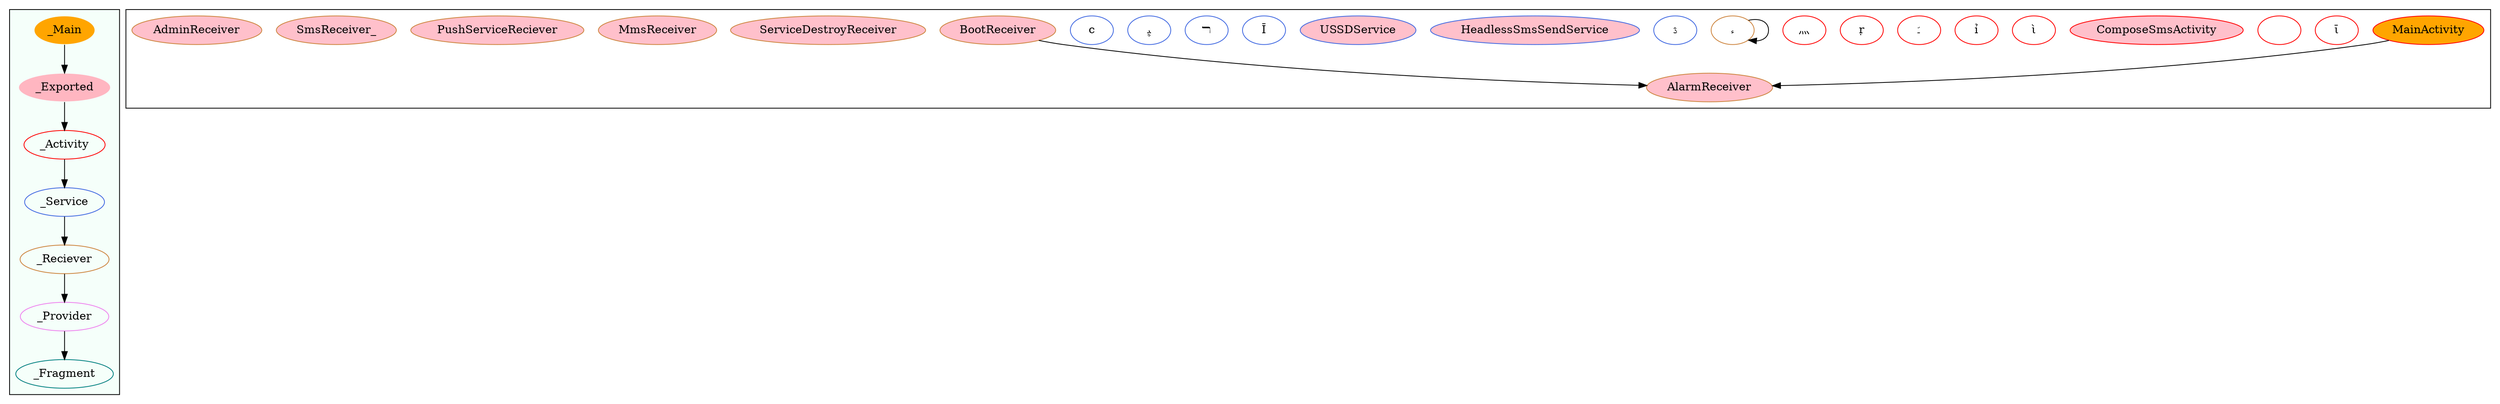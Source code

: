 digraph G {
subgraph cluster_legend{ 
bgcolor=mintcream;
_Activity[color = red];
_Service[color = royalblue];
_Provider[color = violet];
_Reciever[color = peru];
_Fragment[color = teal];
_Main[style=filled, fillcolor=orange, color = mintcream];
_Exported[style=filled, fillcolor=lightpink, color = mintcream];
_Main -> _Exported -> _Activity -> _Service -> _Reciever -> _Provider -> _Fragment; 
}
subgraph cluster_component{ 
MainActivity[style=filled, fillcolor=orange, color = red];
ῑ[color = red];
⁔[color = red];
ComposeSmsActivity[style=filled, fillcolor=pink, color = red];
ὶ[color = red];
ỉ[color = red];
ﹽ[color = red];
ṛ[color = red];
灬[color = red];
ﺀ[color = royalblue];
ﮆ[color = royalblue];
HeadlessSmsSendService[style=filled, fillcolor=pink, color = royalblue];
USSDService[style=filled, fillcolor=pink, color = royalblue];
Ī[color = royalblue];
ﬧ[color = royalblue];
ﭝ[color = royalblue];
ⅽ[color = royalblue];
BootReceiver[style=filled, fillcolor=pink, color = peru];
ﺀ[color = peru];
ServiceDestroyReceiver[style=filled, fillcolor=pink, color = peru];
AlarmReceiver[style=filled, fillcolor=pink, color = peru];
MmsReceiver[style=filled, fillcolor=pink, color = peru];
PushServiceReciever[style=filled, fillcolor=pink, color = peru];
SmsReceiver_[style=filled, fillcolor=pink, color = peru];
AdminReceiver[style=filled, fillcolor=pink, color = peru];
MainActivity->AlarmReceiver;
BootReceiver->AlarmReceiver;
ﺀ->ﺀ;
}
}
